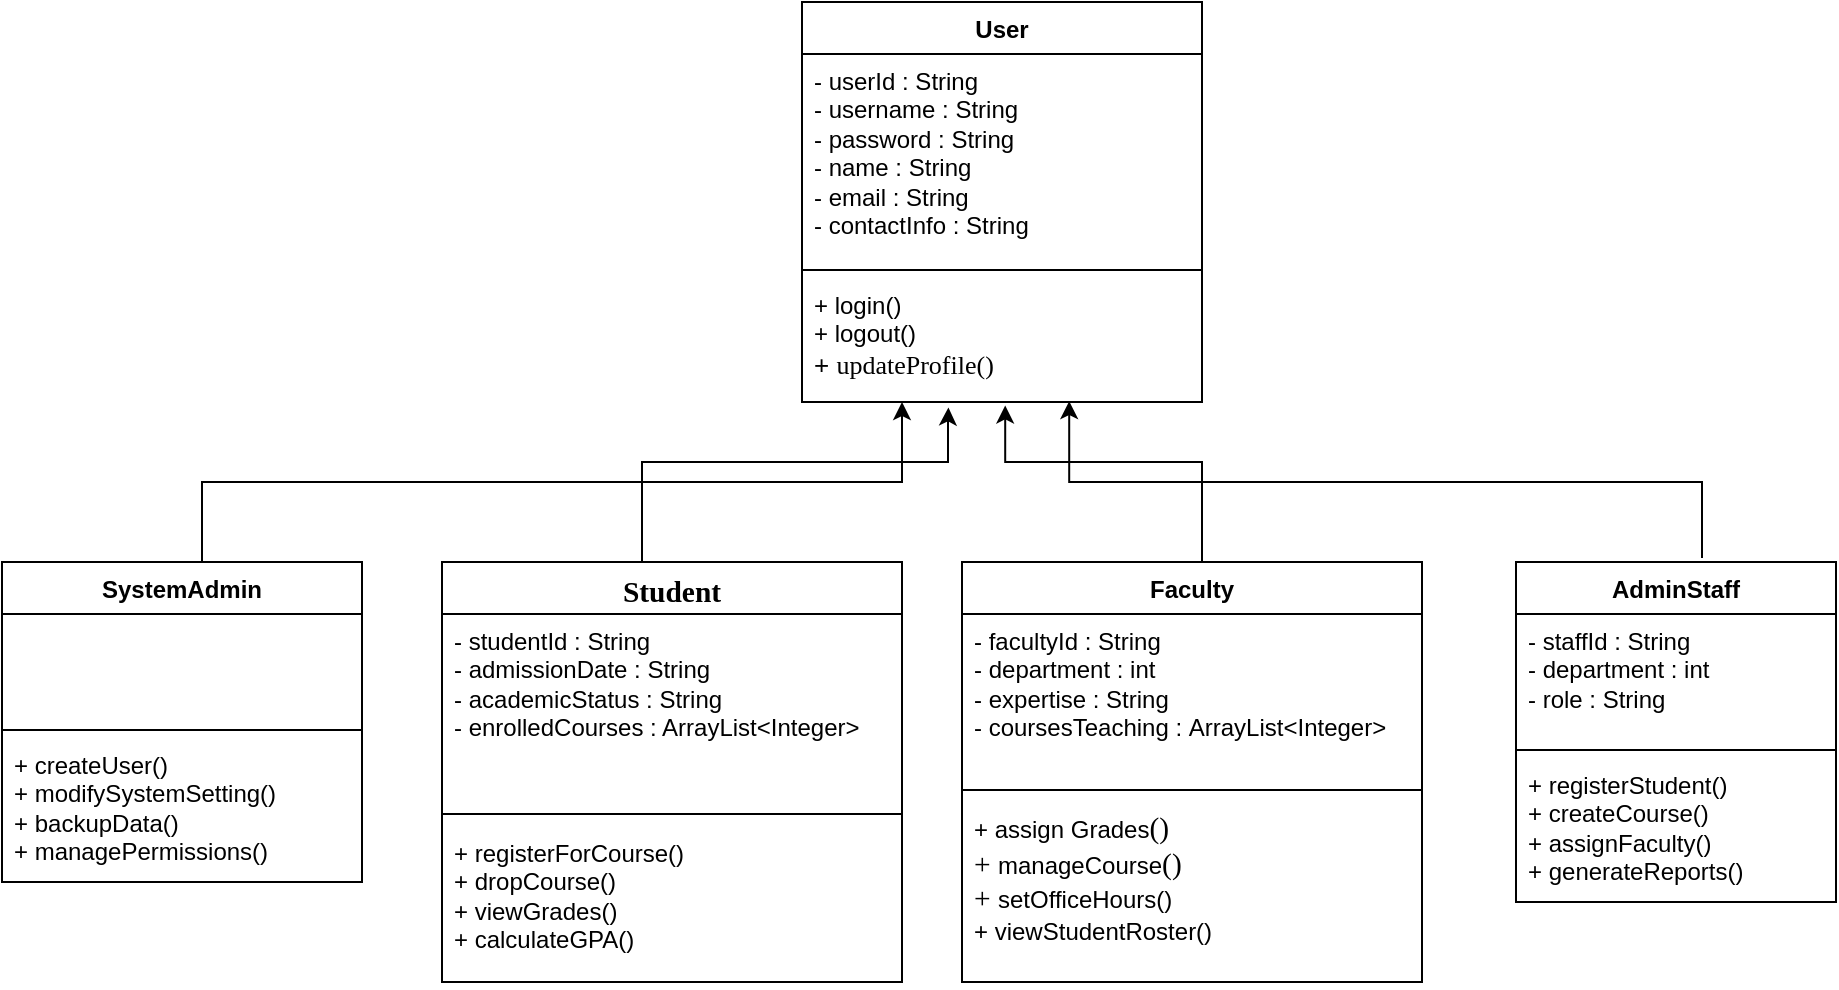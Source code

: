 <mxfile version="26.2.14">
  <diagram id="C5RBs43oDa-KdzZeNtuy" name="Page-1">
    <mxGraphModel dx="1042" dy="527" grid="1" gridSize="10" guides="1" tooltips="1" connect="1" arrows="1" fold="1" page="1" pageScale="1" pageWidth="827" pageHeight="1169" math="0" shadow="0">
      <root>
        <mxCell id="WIyWlLk6GJQsqaUBKTNV-0" />
        <mxCell id="WIyWlLk6GJQsqaUBKTNV-1" parent="WIyWlLk6GJQsqaUBKTNV-0" />
        <mxCell id="hCaCPPaz7gfDK_XfUTg3-1" value="User" style="swimlane;fontStyle=1;align=center;verticalAlign=top;childLayout=stackLayout;horizontal=1;startSize=26;horizontalStack=0;resizeParent=1;resizeParentMax=0;resizeLast=0;collapsible=1;marginBottom=0;whiteSpace=wrap;html=1;" parent="WIyWlLk6GJQsqaUBKTNV-1" vertex="1">
          <mxGeometry x="470" y="50" width="200" height="200" as="geometry">
            <mxRectangle x="470" y="50" width="70" height="30" as="alternateBounds" />
          </mxGeometry>
        </mxCell>
        <mxCell id="hCaCPPaz7gfDK_XfUTg3-2" value="- userId : String&lt;div&gt;- username : String&lt;/div&gt;&lt;div&gt;- password : String&lt;/div&gt;&lt;div&gt;- name : String&lt;/div&gt;&lt;div&gt;&lt;span style=&quot;background-color: transparent; color: light-dark(rgb(0, 0, 0), rgb(255, 255, 255));&quot;&gt;- email : String&lt;/span&gt;&lt;/div&gt;&lt;div&gt;- contactInfo : String&lt;/div&gt;" style="text;strokeColor=none;fillColor=none;align=left;verticalAlign=top;spacingLeft=4;spacingRight=4;overflow=hidden;rotatable=0;points=[[0,0.5],[1,0.5]];portConstraint=eastwest;whiteSpace=wrap;html=1;" parent="hCaCPPaz7gfDK_XfUTg3-1" vertex="1">
          <mxGeometry y="26" width="200" height="104" as="geometry" />
        </mxCell>
        <mxCell id="hCaCPPaz7gfDK_XfUTg3-3" value="" style="line;strokeWidth=1;fillColor=none;align=left;verticalAlign=middle;spacingTop=-1;spacingLeft=3;spacingRight=3;rotatable=0;labelPosition=right;points=[];portConstraint=eastwest;strokeColor=inherit;" parent="hCaCPPaz7gfDK_XfUTg3-1" vertex="1">
          <mxGeometry y="130" width="200" height="8" as="geometry" />
        </mxCell>
        <mxCell id="hCaCPPaz7gfDK_XfUTg3-4" value="+ login()&lt;div&gt;+ logout()&lt;/div&gt;&lt;div&gt;&lt;font style=&quot;font-size: 13px;&quot;&gt;+&amp;nbsp;&lt;span style=&quot;font-family: Calibri; background-color: transparent; color: light-dark(rgb(0, 0, 0), rgb(255, 255, 255));&quot;&gt;&lt;font style=&quot;&quot;&gt;updateProfile()&lt;/font&gt;&lt;/span&gt;&lt;/font&gt;&lt;/div&gt;&lt;div&gt;&lt;font style=&quot;font-size: 13px;&quot;&gt;&lt;span style=&quot;font-family: Calibri; background-color: transparent; color: light-dark(rgb(0, 0, 0), rgb(255, 255, 255));&quot;&gt;&lt;font style=&quot;&quot;&gt;&lt;br&gt;&lt;/font&gt;&lt;/span&gt;&lt;/font&gt;&lt;/div&gt;" style="text;strokeColor=none;fillColor=none;align=left;verticalAlign=top;spacingLeft=4;spacingRight=4;overflow=hidden;rotatable=0;points=[[0,0.5],[1,0.5]];portConstraint=eastwest;whiteSpace=wrap;html=1;" parent="hCaCPPaz7gfDK_XfUTg3-1" vertex="1">
          <mxGeometry y="138" width="200" height="62" as="geometry" />
        </mxCell>
        <mxCell id="UHn6NXhJbK3Vk4dKM5VG-0" value="&lt;div&gt;&lt;span style=&quot;font-size: 11.04pt; font-family: Calibri-Bold;&quot;&gt;Student&lt;/span&gt;&lt;/div&gt;" style="swimlane;fontStyle=1;align=center;verticalAlign=top;childLayout=stackLayout;horizontal=1;startSize=26;horizontalStack=0;resizeParent=1;resizeParentMax=0;resizeLast=0;collapsible=1;marginBottom=0;whiteSpace=wrap;html=1;" parent="WIyWlLk6GJQsqaUBKTNV-1" vertex="1">
          <mxGeometry x="290" y="330" width="230" height="210" as="geometry" />
        </mxCell>
        <mxCell id="UHn6NXhJbK3Vk4dKM5VG-1" value="- studentId : String&lt;div&gt;- admissionDate : String&lt;/div&gt;&lt;div&gt;-&amp;nbsp;&lt;span style=&quot;background-color: transparent; color: light-dark(rgb(0, 0, 0), rgb(255, 255, 255));&quot;&gt;&lt;font face=&quot;Helvetica&quot;&gt;academicStatus : String&lt;/font&gt;&lt;/span&gt;&lt;/div&gt;&lt;div&gt;&lt;span style=&quot;background-color: transparent; color: light-dark(rgb(0, 0, 0), rgb(255, 255, 255));&quot;&gt;- enrolledCourses : ArrayList&amp;lt;Integer&amp;gt;&lt;/span&gt;&lt;/div&gt;&lt;div&gt;&lt;span style=&quot;background-color: transparent; color: light-dark(rgb(0, 0, 0), rgb(255, 255, 255));&quot;&gt;&lt;br&gt;&lt;/span&gt;&lt;/div&gt;" style="text;strokeColor=none;fillColor=none;align=left;verticalAlign=top;spacingLeft=4;spacingRight=4;overflow=hidden;rotatable=0;points=[[0,0.5],[1,0.5]];portConstraint=eastwest;whiteSpace=wrap;html=1;" parent="UHn6NXhJbK3Vk4dKM5VG-0" vertex="1">
          <mxGeometry y="26" width="230" height="94" as="geometry" />
        </mxCell>
        <mxCell id="UHn6NXhJbK3Vk4dKM5VG-2" value="" style="line;strokeWidth=1;fillColor=none;align=left;verticalAlign=middle;spacingTop=-1;spacingLeft=3;spacingRight=3;rotatable=0;labelPosition=right;points=[];portConstraint=eastwest;strokeColor=inherit;" parent="UHn6NXhJbK3Vk4dKM5VG-0" vertex="1">
          <mxGeometry y="120" width="230" height="12" as="geometry" />
        </mxCell>
        <mxCell id="UHn6NXhJbK3Vk4dKM5VG-3" value="&lt;font face=&quot;Helvetica&quot;&gt;+&lt;span style=&quot;background-color: transparent; color: light-dark(rgb(0, 0, 0), rgb(255, 255, 255));&quot;&gt;&amp;nbsp;registerForCourse()&lt;/span&gt;&lt;/font&gt;&lt;div&gt;&lt;font face=&quot;Helvetica&quot;&gt;&lt;span style=&quot;background-color: transparent; color: light-dark(rgb(0, 0, 0), rgb(255, 255, 255));&quot;&gt;+&amp;nbsp;&lt;/span&gt;&lt;span style=&quot;background-color: transparent; color: light-dark(rgb(0, 0, 0), rgb(255, 255, 255));&quot;&gt;dropCourse()&lt;/span&gt;&lt;/font&gt;&lt;/div&gt;&lt;div&gt;&lt;font face=&quot;Helvetica&quot;&gt;&lt;span style=&quot;background-color: transparent; color: light-dark(rgb(0, 0, 0), rgb(255, 255, 255));&quot;&gt;+&amp;nbsp;&lt;/span&gt;&lt;span style=&quot;background-color: transparent; color: light-dark(rgb(0, 0, 0), rgb(255, 255, 255));&quot;&gt;viewGrades()&lt;/span&gt;&lt;/font&gt;&lt;/div&gt;&lt;div&gt;&lt;font face=&quot;Helvetica&quot;&gt;&lt;span style=&quot;background-color: transparent; color: light-dark(rgb(0, 0, 0), rgb(255, 255, 255));&quot;&gt;+&amp;nbsp;&lt;/span&gt;&lt;span style=&quot;background-color: transparent; color: light-dark(rgb(0, 0, 0), rgb(255, 255, 255));&quot;&gt;calculateGPA()&lt;/span&gt;&lt;/font&gt;&lt;/div&gt;" style="text;strokeColor=none;fillColor=none;align=left;verticalAlign=top;spacingLeft=4;spacingRight=4;overflow=hidden;rotatable=0;points=[[0,0.5],[1,0.5]];portConstraint=eastwest;whiteSpace=wrap;html=1;" parent="UHn6NXhJbK3Vk4dKM5VG-0" vertex="1">
          <mxGeometry y="132" width="230" height="78" as="geometry" />
        </mxCell>
        <mxCell id="UHn6NXhJbK3Vk4dKM5VG-4" style="edgeStyle=orthogonalEdgeStyle;rounded=0;orthogonalLoop=1;jettySize=auto;html=1;entryX=0.366;entryY=1.044;entryDx=0;entryDy=0;entryPerimeter=0;" parent="WIyWlLk6GJQsqaUBKTNV-1" source="UHn6NXhJbK3Vk4dKM5VG-0" target="hCaCPPaz7gfDK_XfUTg3-4" edge="1">
          <mxGeometry relative="1" as="geometry">
            <Array as="points">
              <mxPoint x="390" y="280" />
              <mxPoint x="543" y="280" />
              <mxPoint x="543" y="260" />
            </Array>
          </mxGeometry>
        </mxCell>
        <mxCell id="UHn6NXhJbK3Vk4dKM5VG-5" value="Faculty" style="swimlane;fontStyle=1;align=center;verticalAlign=top;childLayout=stackLayout;horizontal=1;startSize=26;horizontalStack=0;resizeParent=1;resizeParentMax=0;resizeLast=0;collapsible=1;marginBottom=0;whiteSpace=wrap;html=1;" parent="WIyWlLk6GJQsqaUBKTNV-1" vertex="1">
          <mxGeometry x="550" y="330" width="230" height="210" as="geometry" />
        </mxCell>
        <mxCell id="UHn6NXhJbK3Vk4dKM5VG-6" value="&lt;font face=&quot;Helvetica&quot;&gt;-&amp;nbsp;&lt;span style=&quot;background-color: transparent; color: light-dark(rgb(0, 0, 0), rgb(255, 255, 255));&quot;&gt;facultyId : String&lt;/span&gt;&lt;/font&gt;&lt;div&gt;&lt;font face=&quot;Helvetica&quot;&gt;&lt;span style=&quot;background-color: transparent; color: light-dark(rgb(0, 0, 0), rgb(255, 255, 255));&quot;&gt;-&amp;nbsp;&lt;/span&gt;&lt;span style=&quot;background-color: transparent; color: light-dark(rgb(0, 0, 0), rgb(255, 255, 255));&quot;&gt;department : int&lt;/span&gt;&lt;/font&gt;&lt;/div&gt;&lt;div&gt;&lt;font face=&quot;Helvetica&quot;&gt;&lt;span style=&quot;background-color: transparent; color: light-dark(rgb(0, 0, 0), rgb(255, 255, 255));&quot;&gt;-&amp;nbsp;&lt;/span&gt;&lt;span style=&quot;background-color: transparent; color: light-dark(rgb(0, 0, 0), rgb(255, 255, 255));&quot;&gt;expertise : String&lt;/span&gt;&lt;/font&gt;&lt;/div&gt;&lt;div&gt;&lt;div&gt;&lt;font face=&quot;Helvetica&quot;&gt;- coursesTeaching :&amp;nbsp;&lt;/font&gt;&lt;span style=&quot;background-color: transparent; color: light-dark(rgb(0, 0, 0), rgb(255, 255, 255));&quot;&gt;ArrayList&amp;lt;Integer&amp;gt;&lt;/span&gt;&lt;/div&gt;&lt;/div&gt;" style="text;strokeColor=none;fillColor=none;align=left;verticalAlign=top;spacingLeft=4;spacingRight=4;overflow=hidden;rotatable=0;points=[[0,0.5],[1,0.5]];portConstraint=eastwest;whiteSpace=wrap;html=1;" parent="UHn6NXhJbK3Vk4dKM5VG-5" vertex="1">
          <mxGeometry y="26" width="230" height="84" as="geometry" />
        </mxCell>
        <mxCell id="UHn6NXhJbK3Vk4dKM5VG-7" value="" style="line;strokeWidth=1;fillColor=none;align=left;verticalAlign=middle;spacingTop=-1;spacingLeft=3;spacingRight=3;rotatable=0;labelPosition=right;points=[];portConstraint=eastwest;strokeColor=inherit;" parent="UHn6NXhJbK3Vk4dKM5VG-5" vertex="1">
          <mxGeometry y="110" width="230" height="8" as="geometry" />
        </mxCell>
        <mxCell id="UHn6NXhJbK3Vk4dKM5VG-8" value="+ assign Grades&lt;span style=&quot;font-family: Calibri; font-size: 11.04pt; background-color: transparent; color: light-dark(rgb(0, 0, 0), rgb(255, 255, 255));&quot;&gt;()&lt;/span&gt;&lt;div&gt;&lt;span style=&quot;font-family: Calibri; font-size: 11.04pt; background-color: transparent; color: light-dark(rgb(0, 0, 0), rgb(255, 255, 255));&quot;&gt;+&amp;nbsp;&lt;/span&gt;&lt;span style=&quot;background-color: transparent; color: light-dark(rgb(0, 0, 0), rgb(255, 255, 255));&quot;&gt;&lt;font face=&quot;Helvetica&quot;&gt;manageCourse&lt;/font&gt;&lt;/span&gt;&lt;span style=&quot;font-family: Calibri; font-size: 11.04pt; background-color: transparent; color: light-dark(rgb(0, 0, 0), rgb(255, 255, 255));&quot;&gt;()&lt;/span&gt;&lt;/div&gt;&lt;div&gt;&lt;span style=&quot;font-family: Calibri; font-size: 11.04pt; background-color: transparent; color: light-dark(rgb(0, 0, 0), rgb(255, 255, 255));&quot;&gt;+&amp;nbsp;&lt;/span&gt;&lt;span style=&quot;background-color: transparent; color: light-dark(rgb(0, 0, 0), rgb(255, 255, 255));&quot;&gt;&lt;font&gt;setOfficeHours()&lt;/font&gt;&lt;/span&gt;&lt;/div&gt;&lt;div&gt;&lt;span style=&quot;background-color: transparent; color: light-dark(rgb(0, 0, 0), rgb(255, 255, 255));&quot;&gt;&lt;font&gt;+&amp;nbsp;&lt;/font&gt;&lt;/span&gt;&lt;span style=&quot;background-color: transparent; color: light-dark(rgb(0, 0, 0), rgb(255, 255, 255));&quot;&gt;&lt;font face=&quot;Helvetica&quot;&gt;viewStudentRoster()&lt;/font&gt;&lt;/span&gt;&lt;/div&gt;" style="text;strokeColor=none;fillColor=none;align=left;verticalAlign=top;spacingLeft=4;spacingRight=4;overflow=hidden;rotatable=0;points=[[0,0.5],[1,0.5]];portConstraint=eastwest;whiteSpace=wrap;html=1;" parent="UHn6NXhJbK3Vk4dKM5VG-5" vertex="1">
          <mxGeometry y="118" width="230" height="92" as="geometry" />
        </mxCell>
        <mxCell id="UHn6NXhJbK3Vk4dKM5VG-9" value="AdminStaff" style="swimlane;fontStyle=1;align=center;verticalAlign=top;childLayout=stackLayout;horizontal=1;startSize=26;horizontalStack=0;resizeParent=1;resizeParentMax=0;resizeLast=0;collapsible=1;marginBottom=0;whiteSpace=wrap;html=1;" parent="WIyWlLk6GJQsqaUBKTNV-1" vertex="1">
          <mxGeometry x="827" y="330" width="160" height="170" as="geometry" />
        </mxCell>
        <mxCell id="UHn6NXhJbK3Vk4dKM5VG-10" value="- staffId : String&lt;div&gt;- department : int&lt;/div&gt;&lt;div&gt;- role : String&lt;/div&gt;" style="text;strokeColor=none;fillColor=none;align=left;verticalAlign=top;spacingLeft=4;spacingRight=4;overflow=hidden;rotatable=0;points=[[0,0.5],[1,0.5]];portConstraint=eastwest;whiteSpace=wrap;html=1;" parent="UHn6NXhJbK3Vk4dKM5VG-9" vertex="1">
          <mxGeometry y="26" width="160" height="64" as="geometry" />
        </mxCell>
        <mxCell id="UHn6NXhJbK3Vk4dKM5VG-11" value="" style="line;strokeWidth=1;fillColor=none;align=left;verticalAlign=middle;spacingTop=-1;spacingLeft=3;spacingRight=3;rotatable=0;labelPosition=right;points=[];portConstraint=eastwest;strokeColor=inherit;" parent="UHn6NXhJbK3Vk4dKM5VG-9" vertex="1">
          <mxGeometry y="90" width="160" height="8" as="geometry" />
        </mxCell>
        <mxCell id="UHn6NXhJbK3Vk4dKM5VG-12" value="+ registerStudent()&lt;div&gt;+ createCourse()&lt;/div&gt;&lt;div&gt;+ assignFaculty()&lt;/div&gt;&lt;div&gt;+ generateReports()&lt;/div&gt;" style="text;strokeColor=none;fillColor=none;align=left;verticalAlign=top;spacingLeft=4;spacingRight=4;overflow=hidden;rotatable=0;points=[[0,0.5],[1,0.5]];portConstraint=eastwest;whiteSpace=wrap;html=1;" parent="UHn6NXhJbK3Vk4dKM5VG-9" vertex="1">
          <mxGeometry y="98" width="160" height="72" as="geometry" />
        </mxCell>
        <mxCell id="UHn6NXhJbK3Vk4dKM5VG-13" style="edgeStyle=orthogonalEdgeStyle;rounded=0;orthogonalLoop=1;jettySize=auto;html=1;entryX=0.508;entryY=1.028;entryDx=0;entryDy=0;entryPerimeter=0;" parent="WIyWlLk6GJQsqaUBKTNV-1" source="UHn6NXhJbK3Vk4dKM5VG-5" target="hCaCPPaz7gfDK_XfUTg3-4" edge="1">
          <mxGeometry relative="1" as="geometry">
            <Array as="points">
              <mxPoint x="670" y="280" />
              <mxPoint x="572" y="280" />
            </Array>
          </mxGeometry>
        </mxCell>
        <mxCell id="UHn6NXhJbK3Vk4dKM5VG-14" style="edgeStyle=orthogonalEdgeStyle;rounded=0;orthogonalLoop=1;jettySize=auto;html=1;entryX=0.668;entryY=0.993;entryDx=0;entryDy=0;entryPerimeter=0;" parent="WIyWlLk6GJQsqaUBKTNV-1" target="hCaCPPaz7gfDK_XfUTg3-4" edge="1">
          <mxGeometry relative="1" as="geometry">
            <mxPoint x="920" y="328" as="sourcePoint" />
            <Array as="points">
              <mxPoint x="920" y="290" />
              <mxPoint x="604" y="290" />
            </Array>
          </mxGeometry>
        </mxCell>
        <mxCell id="UHn6NXhJbK3Vk4dKM5VG-15" style="edgeStyle=orthogonalEdgeStyle;rounded=0;orthogonalLoop=1;jettySize=auto;html=1;" parent="WIyWlLk6GJQsqaUBKTNV-1" source="UHn6NXhJbK3Vk4dKM5VG-16" edge="1">
          <mxGeometry relative="1" as="geometry">
            <mxPoint x="520" y="250" as="targetPoint" />
            <Array as="points">
              <mxPoint x="170" y="290" />
              <mxPoint x="520" y="290" />
            </Array>
          </mxGeometry>
        </mxCell>
        <mxCell id="UHn6NXhJbK3Vk4dKM5VG-16" value="SystemAdmin" style="swimlane;fontStyle=1;align=center;verticalAlign=top;childLayout=stackLayout;horizontal=1;startSize=26;horizontalStack=0;resizeParent=1;resizeParentMax=0;resizeLast=0;collapsible=1;marginBottom=0;whiteSpace=wrap;html=1;" parent="WIyWlLk6GJQsqaUBKTNV-1" vertex="1">
          <mxGeometry x="70" y="330" width="180" height="160" as="geometry" />
        </mxCell>
        <mxCell id="UHn6NXhJbK3Vk4dKM5VG-17" value="&lt;font style=&quot;color: rgb(255, 255, 255);&quot;&gt;- &lt;font face=&quot;Calibri&quot;&gt;&lt;span style=&quot;font-size: 14.72px;&quot;&gt;adminId : String&lt;/span&gt;&lt;/font&gt;&lt;/font&gt;&lt;div&gt;&lt;font style=&quot;color: rgb(255, 255, 255);&quot; face=&quot;Calibri&quot;&gt;&lt;span style=&quot;font-size: 14.72px;&quot;&gt;- securityLevel : int&lt;/span&gt;&lt;/font&gt;&lt;/div&gt;" style="text;strokeColor=none;fillColor=none;align=left;verticalAlign=top;spacingLeft=4;spacingRight=4;overflow=hidden;rotatable=0;points=[[0,0.5],[1,0.5]];portConstraint=eastwest;whiteSpace=wrap;html=1;" parent="UHn6NXhJbK3Vk4dKM5VG-16" vertex="1">
          <mxGeometry y="26" width="180" height="54" as="geometry" />
        </mxCell>
        <mxCell id="UHn6NXhJbK3Vk4dKM5VG-18" value="" style="line;strokeWidth=1;fillColor=none;align=left;verticalAlign=middle;spacingTop=-1;spacingLeft=3;spacingRight=3;rotatable=0;labelPosition=right;points=[];portConstraint=eastwest;strokeColor=inherit;" parent="UHn6NXhJbK3Vk4dKM5VG-16" vertex="1">
          <mxGeometry y="80" width="180" height="8" as="geometry" />
        </mxCell>
        <mxCell id="UHn6NXhJbK3Vk4dKM5VG-19" value="+ createUser()&lt;div&gt;+ modifySystemSetting()&lt;/div&gt;&lt;div&gt;+ backupData()&lt;/div&gt;&lt;div&gt;+ managePermissions()&lt;/div&gt;" style="text;strokeColor=none;fillColor=none;align=left;verticalAlign=top;spacingLeft=4;spacingRight=4;overflow=hidden;rotatable=0;points=[[0,0.5],[1,0.5]];portConstraint=eastwest;whiteSpace=wrap;html=1;" parent="UHn6NXhJbK3Vk4dKM5VG-16" vertex="1">
          <mxGeometry y="88" width="180" height="72" as="geometry" />
        </mxCell>
      </root>
    </mxGraphModel>
  </diagram>
</mxfile>
